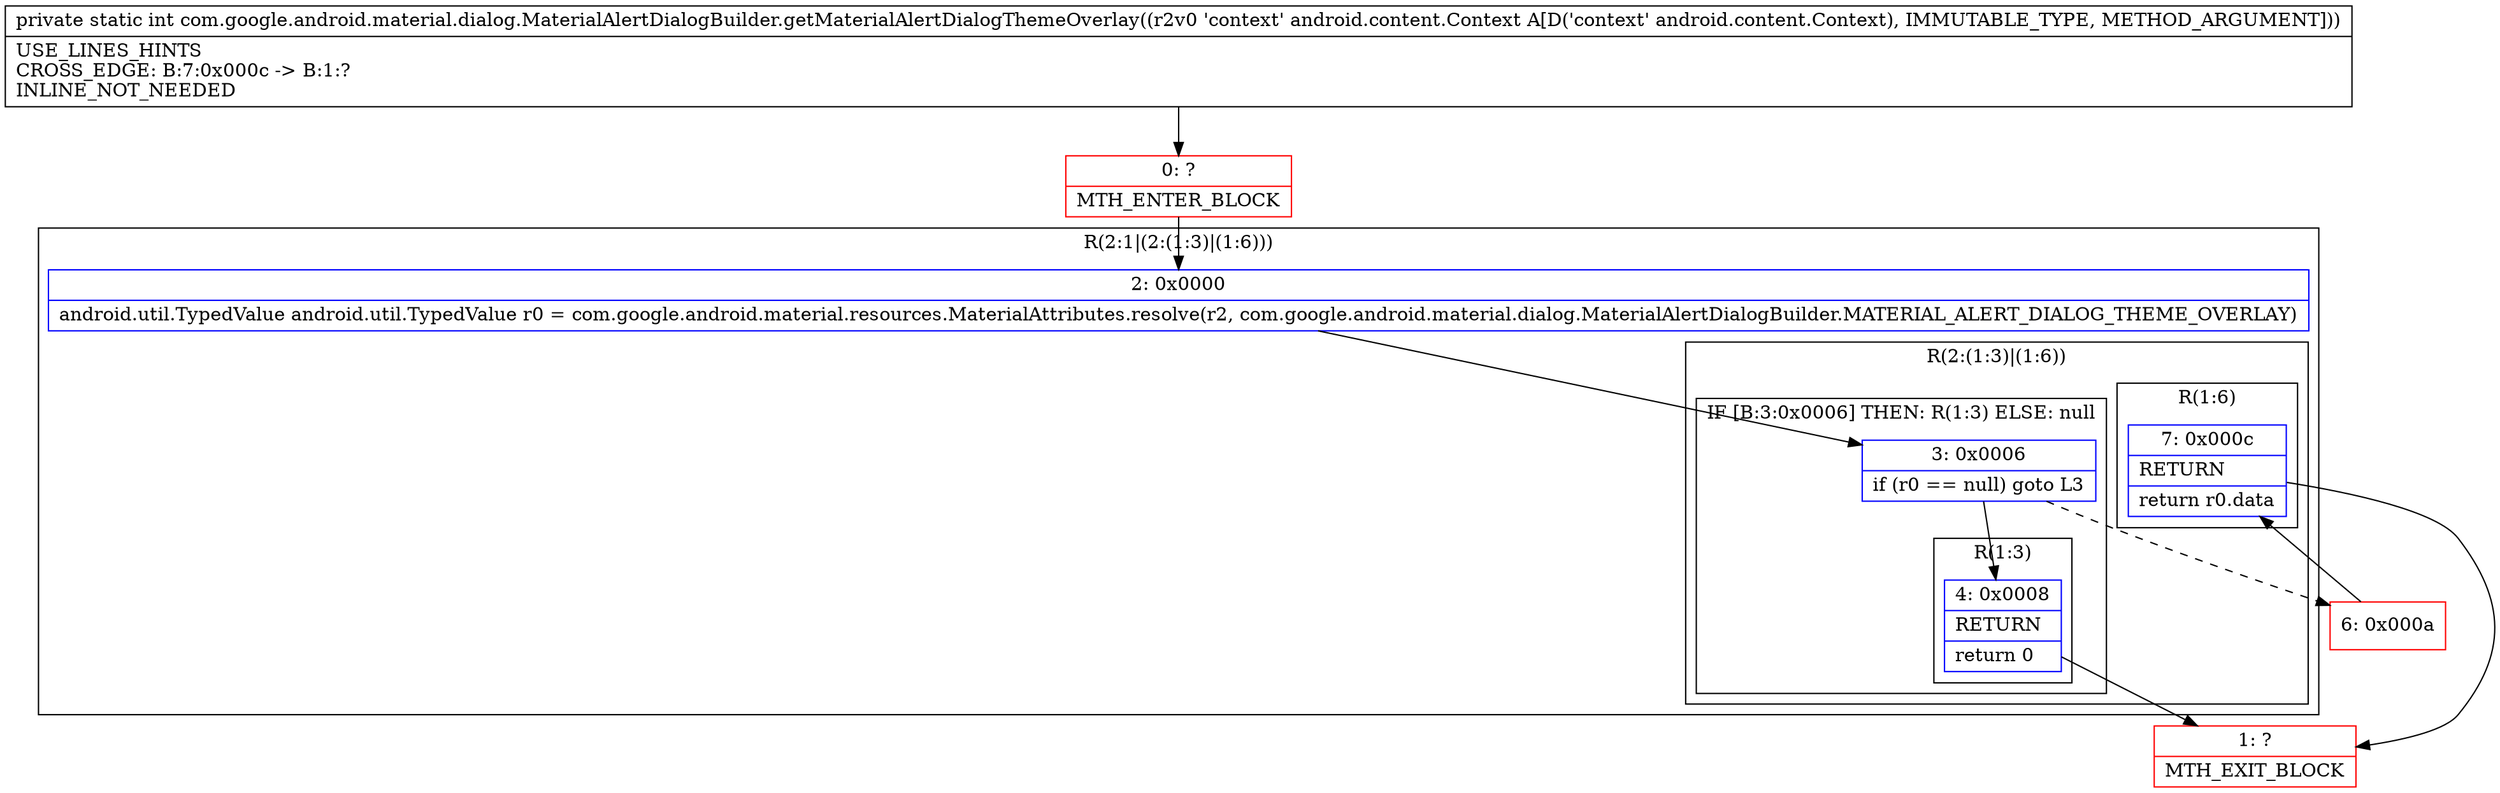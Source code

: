 digraph "CFG forcom.google.android.material.dialog.MaterialAlertDialogBuilder.getMaterialAlertDialogThemeOverlay(Landroid\/content\/Context;)I" {
subgraph cluster_Region_1490442119 {
label = "R(2:1|(2:(1:3)|(1:6)))";
node [shape=record,color=blue];
Node_2 [shape=record,label="{2\:\ 0x0000|android.util.TypedValue android.util.TypedValue r0 = com.google.android.material.resources.MaterialAttributes.resolve(r2, com.google.android.material.dialog.MaterialAlertDialogBuilder.MATERIAL_ALERT_DIALOG_THEME_OVERLAY)\l}"];
subgraph cluster_Region_1435603720 {
label = "R(2:(1:3)|(1:6))";
node [shape=record,color=blue];
subgraph cluster_IfRegion_1935556046 {
label = "IF [B:3:0x0006] THEN: R(1:3) ELSE: null";
node [shape=record,color=blue];
Node_3 [shape=record,label="{3\:\ 0x0006|if (r0 == null) goto L3\l}"];
subgraph cluster_Region_145981596 {
label = "R(1:3)";
node [shape=record,color=blue];
Node_4 [shape=record,label="{4\:\ 0x0008|RETURN\l|return 0\l}"];
}
}
subgraph cluster_Region_1802913711 {
label = "R(1:6)";
node [shape=record,color=blue];
Node_7 [shape=record,label="{7\:\ 0x000c|RETURN\l|return r0.data\l}"];
}
}
}
Node_0 [shape=record,color=red,label="{0\:\ ?|MTH_ENTER_BLOCK\l}"];
Node_1 [shape=record,color=red,label="{1\:\ ?|MTH_EXIT_BLOCK\l}"];
Node_6 [shape=record,color=red,label="{6\:\ 0x000a}"];
MethodNode[shape=record,label="{private static int com.google.android.material.dialog.MaterialAlertDialogBuilder.getMaterialAlertDialogThemeOverlay((r2v0 'context' android.content.Context A[D('context' android.content.Context), IMMUTABLE_TYPE, METHOD_ARGUMENT]))  | USE_LINES_HINTS\lCROSS_EDGE: B:7:0x000c \-\> B:1:?\lINLINE_NOT_NEEDED\l}"];
MethodNode -> Node_0;Node_2 -> Node_3;
Node_3 -> Node_4;
Node_3 -> Node_6[style=dashed];
Node_4 -> Node_1;
Node_7 -> Node_1;
Node_0 -> Node_2;
Node_6 -> Node_7;
}

